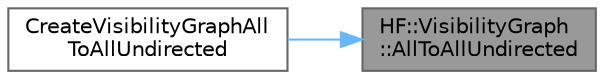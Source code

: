 digraph "HF::VisibilityGraph::AllToAllUndirected"
{
 // LATEX_PDF_SIZE
  bgcolor="transparent";
  edge [fontname=Helvetica,fontsize=10,labelfontname=Helvetica,labelfontsize=10];
  node [fontname=Helvetica,fontsize=10,shape=box,height=0.2,width=0.4];
  rankdir="RL";
  Node1 [label="HF::VisibilityGraph\l::AllToAllUndirected",height=0.2,width=0.4,color="gray40", fillcolor="grey60", style="filled", fontcolor="black",tooltip="Generate a Visibility Graph with every edge stored twice."];
  Node1 -> Node2 [dir="back",color="steelblue1",style="solid"];
  Node2 [label="CreateVisibilityGraphAll\lToAllUndirected",height=0.2,width=0.4,color="grey40", fillcolor="white", style="filled",URL="$a00460.html#ga9b0664a60bcdf276b0fe0a2023b3d9b8",tooltip="Create a new undirected visibility graph between all nodes in nodes."];
}
